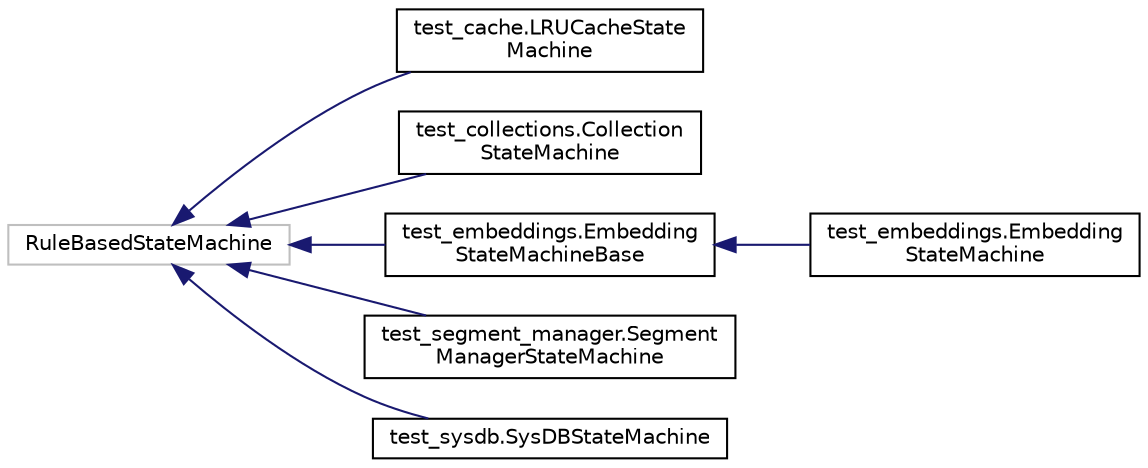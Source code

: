 digraph "Graphical Class Hierarchy"
{
 // LATEX_PDF_SIZE
  edge [fontname="Helvetica",fontsize="10",labelfontname="Helvetica",labelfontsize="10"];
  node [fontname="Helvetica",fontsize="10",shape=record];
  rankdir="LR";
  Node18723 [label="RuleBasedStateMachine",height=0.2,width=0.4,color="grey75", fillcolor="white", style="filled",tooltip=" "];
  Node18723 -> Node0 [dir="back",color="midnightblue",fontsize="10",style="solid",fontname="Helvetica"];
  Node0 [label="test_cache.LRUCacheState\lMachine",height=0.2,width=0.4,color="black", fillcolor="white", style="filled",URL="$classtest__cache_1_1LRUCacheStateMachine.html",tooltip=" "];
  Node18723 -> Node18725 [dir="back",color="midnightblue",fontsize="10",style="solid",fontname="Helvetica"];
  Node18725 [label="test_collections.Collection\lStateMachine",height=0.2,width=0.4,color="black", fillcolor="white", style="filled",URL="$classtest__collections_1_1CollectionStateMachine.html",tooltip=" "];
  Node18723 -> Node18726 [dir="back",color="midnightblue",fontsize="10",style="solid",fontname="Helvetica"];
  Node18726 [label="test_embeddings.Embedding\lStateMachineBase",height=0.2,width=0.4,color="black", fillcolor="white", style="filled",URL="$classtest__embeddings_1_1EmbeddingStateMachineBase.html",tooltip=" "];
  Node18726 -> Node18727 [dir="back",color="midnightblue",fontsize="10",style="solid",fontname="Helvetica"];
  Node18727 [label="test_embeddings.Embedding\lStateMachine",height=0.2,width=0.4,color="black", fillcolor="white", style="filled",URL="$classtest__embeddings_1_1EmbeddingStateMachine.html",tooltip=" "];
  Node18723 -> Node18728 [dir="back",color="midnightblue",fontsize="10",style="solid",fontname="Helvetica"];
  Node18728 [label="test_segment_manager.Segment\lManagerStateMachine",height=0.2,width=0.4,color="black", fillcolor="white", style="filled",URL="$classtest__segment__manager_1_1SegmentManagerStateMachine.html",tooltip=" "];
  Node18723 -> Node18729 [dir="back",color="midnightblue",fontsize="10",style="solid",fontname="Helvetica"];
  Node18729 [label="test_sysdb.SysDBStateMachine",height=0.2,width=0.4,color="black", fillcolor="white", style="filled",URL="$classtest__sysdb_1_1SysDBStateMachine.html",tooltip=" "];
}
